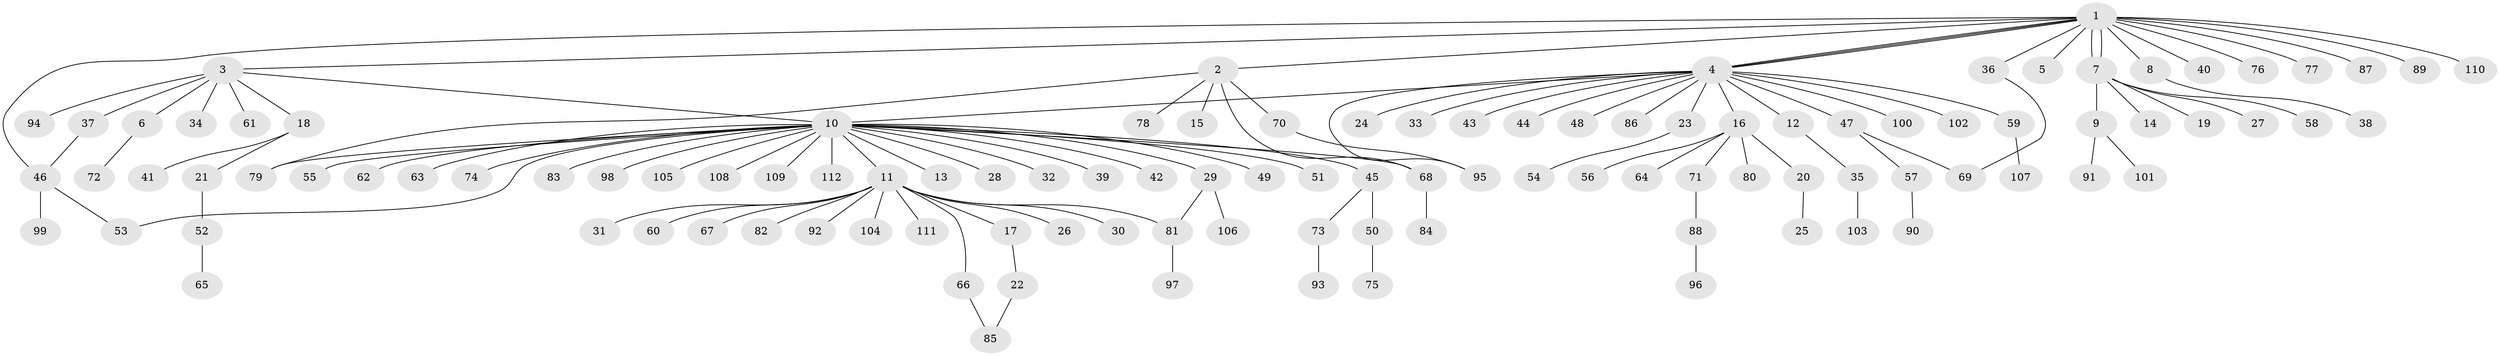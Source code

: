 // coarse degree distribution, {18: 0.030303030303030304, 11: 0.030303030303030304, 12: 0.030303030303030304, 1: 0.7575757575757576, 2: 0.15151515151515152}
// Generated by graph-tools (version 1.1) at 2025/18/03/04/25 18:18:28]
// undirected, 112 vertices, 123 edges
graph export_dot {
graph [start="1"]
  node [color=gray90,style=filled];
  1;
  2;
  3;
  4;
  5;
  6;
  7;
  8;
  9;
  10;
  11;
  12;
  13;
  14;
  15;
  16;
  17;
  18;
  19;
  20;
  21;
  22;
  23;
  24;
  25;
  26;
  27;
  28;
  29;
  30;
  31;
  32;
  33;
  34;
  35;
  36;
  37;
  38;
  39;
  40;
  41;
  42;
  43;
  44;
  45;
  46;
  47;
  48;
  49;
  50;
  51;
  52;
  53;
  54;
  55;
  56;
  57;
  58;
  59;
  60;
  61;
  62;
  63;
  64;
  65;
  66;
  67;
  68;
  69;
  70;
  71;
  72;
  73;
  74;
  75;
  76;
  77;
  78;
  79;
  80;
  81;
  82;
  83;
  84;
  85;
  86;
  87;
  88;
  89;
  90;
  91;
  92;
  93;
  94;
  95;
  96;
  97;
  98;
  99;
  100;
  101;
  102;
  103;
  104;
  105;
  106;
  107;
  108;
  109;
  110;
  111;
  112;
  1 -- 2;
  1 -- 3;
  1 -- 4;
  1 -- 4;
  1 -- 4;
  1 -- 5;
  1 -- 7;
  1 -- 7;
  1 -- 8;
  1 -- 36;
  1 -- 40;
  1 -- 46;
  1 -- 76;
  1 -- 77;
  1 -- 87;
  1 -- 89;
  1 -- 110;
  2 -- 15;
  2 -- 68;
  2 -- 70;
  2 -- 78;
  2 -- 79;
  3 -- 6;
  3 -- 10;
  3 -- 18;
  3 -- 34;
  3 -- 37;
  3 -- 61;
  3 -- 94;
  4 -- 10;
  4 -- 12;
  4 -- 16;
  4 -- 23;
  4 -- 24;
  4 -- 33;
  4 -- 43;
  4 -- 44;
  4 -- 47;
  4 -- 48;
  4 -- 59;
  4 -- 86;
  4 -- 95;
  4 -- 100;
  4 -- 102;
  6 -- 72;
  7 -- 9;
  7 -- 14;
  7 -- 19;
  7 -- 27;
  7 -- 58;
  8 -- 38;
  9 -- 91;
  9 -- 101;
  10 -- 11;
  10 -- 13;
  10 -- 28;
  10 -- 29;
  10 -- 32;
  10 -- 39;
  10 -- 42;
  10 -- 45;
  10 -- 49;
  10 -- 51;
  10 -- 53;
  10 -- 55;
  10 -- 62;
  10 -- 63;
  10 -- 68;
  10 -- 74;
  10 -- 79;
  10 -- 83;
  10 -- 98;
  10 -- 105;
  10 -- 108;
  10 -- 109;
  10 -- 112;
  11 -- 17;
  11 -- 26;
  11 -- 30;
  11 -- 31;
  11 -- 60;
  11 -- 66;
  11 -- 67;
  11 -- 81;
  11 -- 82;
  11 -- 92;
  11 -- 104;
  11 -- 111;
  12 -- 35;
  16 -- 20;
  16 -- 56;
  16 -- 64;
  16 -- 71;
  16 -- 80;
  17 -- 22;
  18 -- 21;
  18 -- 41;
  20 -- 25;
  21 -- 52;
  22 -- 85;
  23 -- 54;
  29 -- 81;
  29 -- 106;
  35 -- 103;
  36 -- 69;
  37 -- 46;
  45 -- 50;
  45 -- 73;
  46 -- 53;
  46 -- 99;
  47 -- 57;
  47 -- 69;
  50 -- 75;
  52 -- 65;
  57 -- 90;
  59 -- 107;
  66 -- 85;
  68 -- 84;
  70 -- 95;
  71 -- 88;
  73 -- 93;
  81 -- 97;
  88 -- 96;
}
